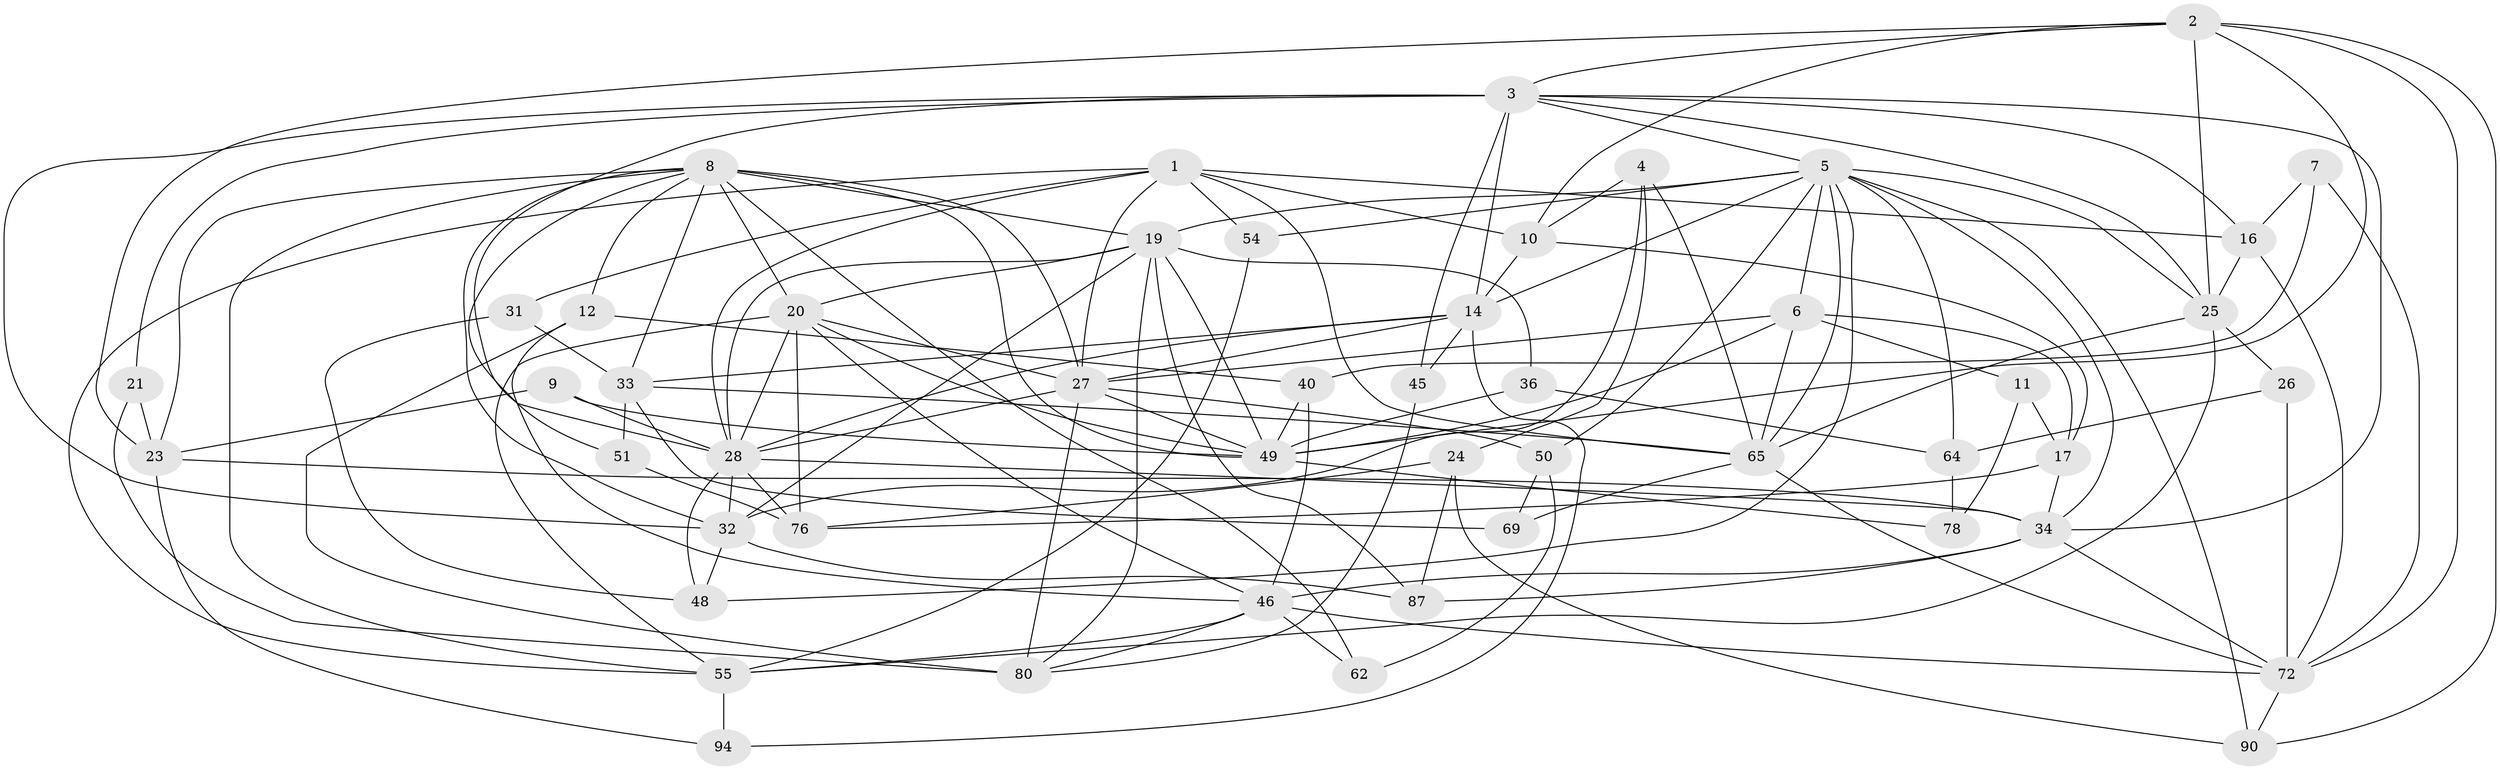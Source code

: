 // original degree distribution, {7: 0.05102040816326531, 5: 0.20408163265306123, 2: 0.08163265306122448, 4: 0.23469387755102042, 3: 0.35714285714285715, 6: 0.061224489795918366, 8: 0.01020408163265306}
// Generated by graph-tools (version 1.1) at 2025/14/03/09/25 04:14:49]
// undirected, 49 vertices, 139 edges
graph export_dot {
graph [start="1"]
  node [color=gray90,style=filled];
  1 [super="+82"];
  2 [super="+56+39"];
  3 [super="+58+13"];
  4;
  5 [super="+68+18"];
  6 [super="+41"];
  7 [super="+22"];
  8 [super="+53+15"];
  9;
  10;
  11;
  12;
  14 [super="+70"];
  16 [super="+67"];
  17;
  19 [super="+66+30"];
  20 [super="+29+89+88"];
  21;
  23 [super="+63+93"];
  24 [super="+44"];
  25 [super="+92"];
  26;
  27 [super="+35+52"];
  28 [super="+60+73"];
  31;
  32 [super="+84"];
  33 [super="+97"];
  34 [super="+43"];
  36;
  40 [super="+71"];
  45;
  46 [super="+75"];
  48 [super="+96"];
  49 [super="+91"];
  50;
  51 [super="+61"];
  54;
  55 [super="+98"];
  62;
  64 [super="+95"];
  65 [super="+79"];
  69;
  72 [super="+86+77"];
  76;
  78;
  80 [super="+81"];
  87;
  90;
  94;
  1 -- 10;
  1 -- 28;
  1 -- 54;
  1 -- 55;
  1 -- 16;
  1 -- 27;
  1 -- 65;
  1 -- 31;
  2 -- 10;
  2 -- 49;
  2 -- 72;
  2 -- 3;
  2 -- 25;
  2 -- 90;
  2 -- 23;
  3 -- 32 [weight=3];
  3 -- 45;
  3 -- 34;
  3 -- 16 [weight=3];
  3 -- 21;
  3 -- 25;
  3 -- 28;
  3 -- 5;
  3 -- 14;
  4 -- 32;
  4 -- 10;
  4 -- 65;
  4 -- 24;
  5 -- 64;
  5 -- 65;
  5 -- 34;
  5 -- 54;
  5 -- 6;
  5 -- 48;
  5 -- 50;
  5 -- 19;
  5 -- 25;
  5 -- 90;
  5 -- 14;
  6 -- 11;
  6 -- 27;
  6 -- 49 [weight=2];
  6 -- 17;
  6 -- 65;
  7 -- 16;
  7 -- 40;
  7 -- 72 [weight=2];
  8 -- 20 [weight=2];
  8 -- 55;
  8 -- 12;
  8 -- 62;
  8 -- 33;
  8 -- 19;
  8 -- 23;
  8 -- 27;
  8 -- 49;
  8 -- 51;
  8 -- 32;
  9 -- 23;
  9 -- 49;
  9 -- 28;
  10 -- 14;
  10 -- 17;
  11 -- 17;
  11 -- 78;
  12 -- 40;
  12 -- 80;
  12 -- 46;
  14 -- 27;
  14 -- 94;
  14 -- 28;
  14 -- 33;
  14 -- 45;
  16 -- 25;
  16 -- 72;
  17 -- 76;
  17 -- 34;
  19 -- 36;
  19 -- 87;
  19 -- 80;
  19 -- 32;
  19 -- 20;
  19 -- 49;
  19 -- 28;
  20 -- 76;
  20 -- 46;
  20 -- 49;
  20 -- 28;
  20 -- 27;
  20 -- 55;
  21 -- 23;
  21 -- 80;
  23 -- 94;
  23 -- 34;
  24 -- 90;
  24 -- 87;
  24 -- 76;
  25 -- 26;
  25 -- 55;
  25 -- 65;
  26 -- 64;
  26 -- 72;
  27 -- 28;
  27 -- 80;
  27 -- 49;
  27 -- 50;
  28 -- 76;
  28 -- 48;
  28 -- 34;
  28 -- 32;
  31 -- 33;
  31 -- 48;
  32 -- 87;
  32 -- 48;
  33 -- 69;
  33 -- 51;
  33 -- 65;
  34 -- 87;
  34 -- 46;
  34 -- 72;
  36 -- 49;
  36 -- 64;
  40 -- 49;
  40 -- 46;
  45 -- 80;
  46 -- 55;
  46 -- 80;
  46 -- 72;
  46 -- 62;
  49 -- 78;
  50 -- 62;
  50 -- 69;
  51 -- 76;
  54 -- 55;
  55 -- 94;
  64 -- 78;
  65 -- 69;
  65 -- 72;
  72 -- 90;
}
